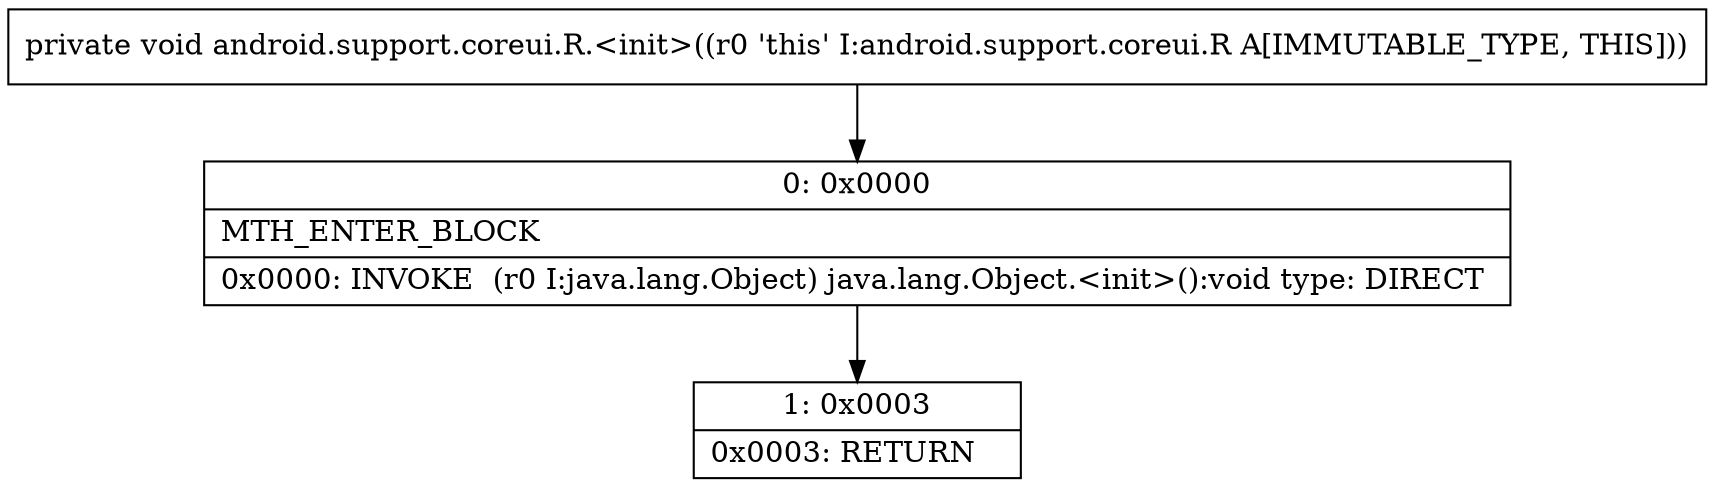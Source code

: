 digraph "CFG forandroid.support.coreui.R.\<init\>()V" {
Node_0 [shape=record,label="{0\:\ 0x0000|MTH_ENTER_BLOCK\l|0x0000: INVOKE  (r0 I:java.lang.Object) java.lang.Object.\<init\>():void type: DIRECT \l}"];
Node_1 [shape=record,label="{1\:\ 0x0003|0x0003: RETURN   \l}"];
MethodNode[shape=record,label="{private void android.support.coreui.R.\<init\>((r0 'this' I:android.support.coreui.R A[IMMUTABLE_TYPE, THIS])) }"];
MethodNode -> Node_0;
Node_0 -> Node_1;
}

